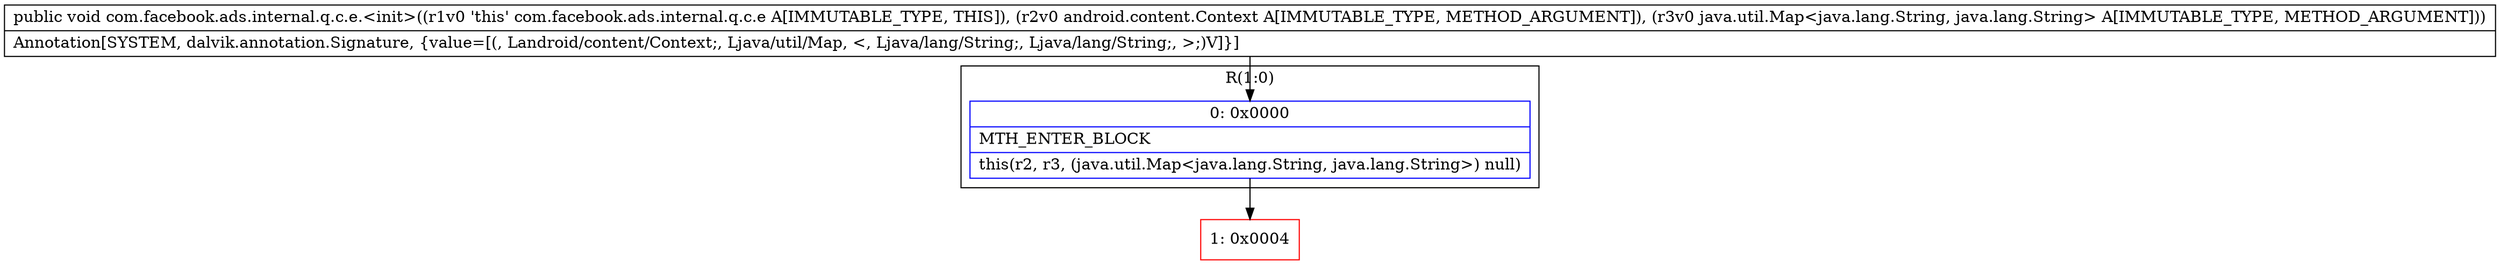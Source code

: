 digraph "CFG forcom.facebook.ads.internal.q.c.e.\<init\>(Landroid\/content\/Context;Ljava\/util\/Map;)V" {
subgraph cluster_Region_470528633 {
label = "R(1:0)";
node [shape=record,color=blue];
Node_0 [shape=record,label="{0\:\ 0x0000|MTH_ENTER_BLOCK\l|this(r2, r3, (java.util.Map\<java.lang.String, java.lang.String\>) null)\l}"];
}
Node_1 [shape=record,color=red,label="{1\:\ 0x0004}"];
MethodNode[shape=record,label="{public void com.facebook.ads.internal.q.c.e.\<init\>((r1v0 'this' com.facebook.ads.internal.q.c.e A[IMMUTABLE_TYPE, THIS]), (r2v0 android.content.Context A[IMMUTABLE_TYPE, METHOD_ARGUMENT]), (r3v0 java.util.Map\<java.lang.String, java.lang.String\> A[IMMUTABLE_TYPE, METHOD_ARGUMENT]))  | Annotation[SYSTEM, dalvik.annotation.Signature, \{value=[(, Landroid\/content\/Context;, Ljava\/util\/Map, \<, Ljava\/lang\/String;, Ljava\/lang\/String;, \>;)V]\}]\l}"];
MethodNode -> Node_0;
Node_0 -> Node_1;
}

